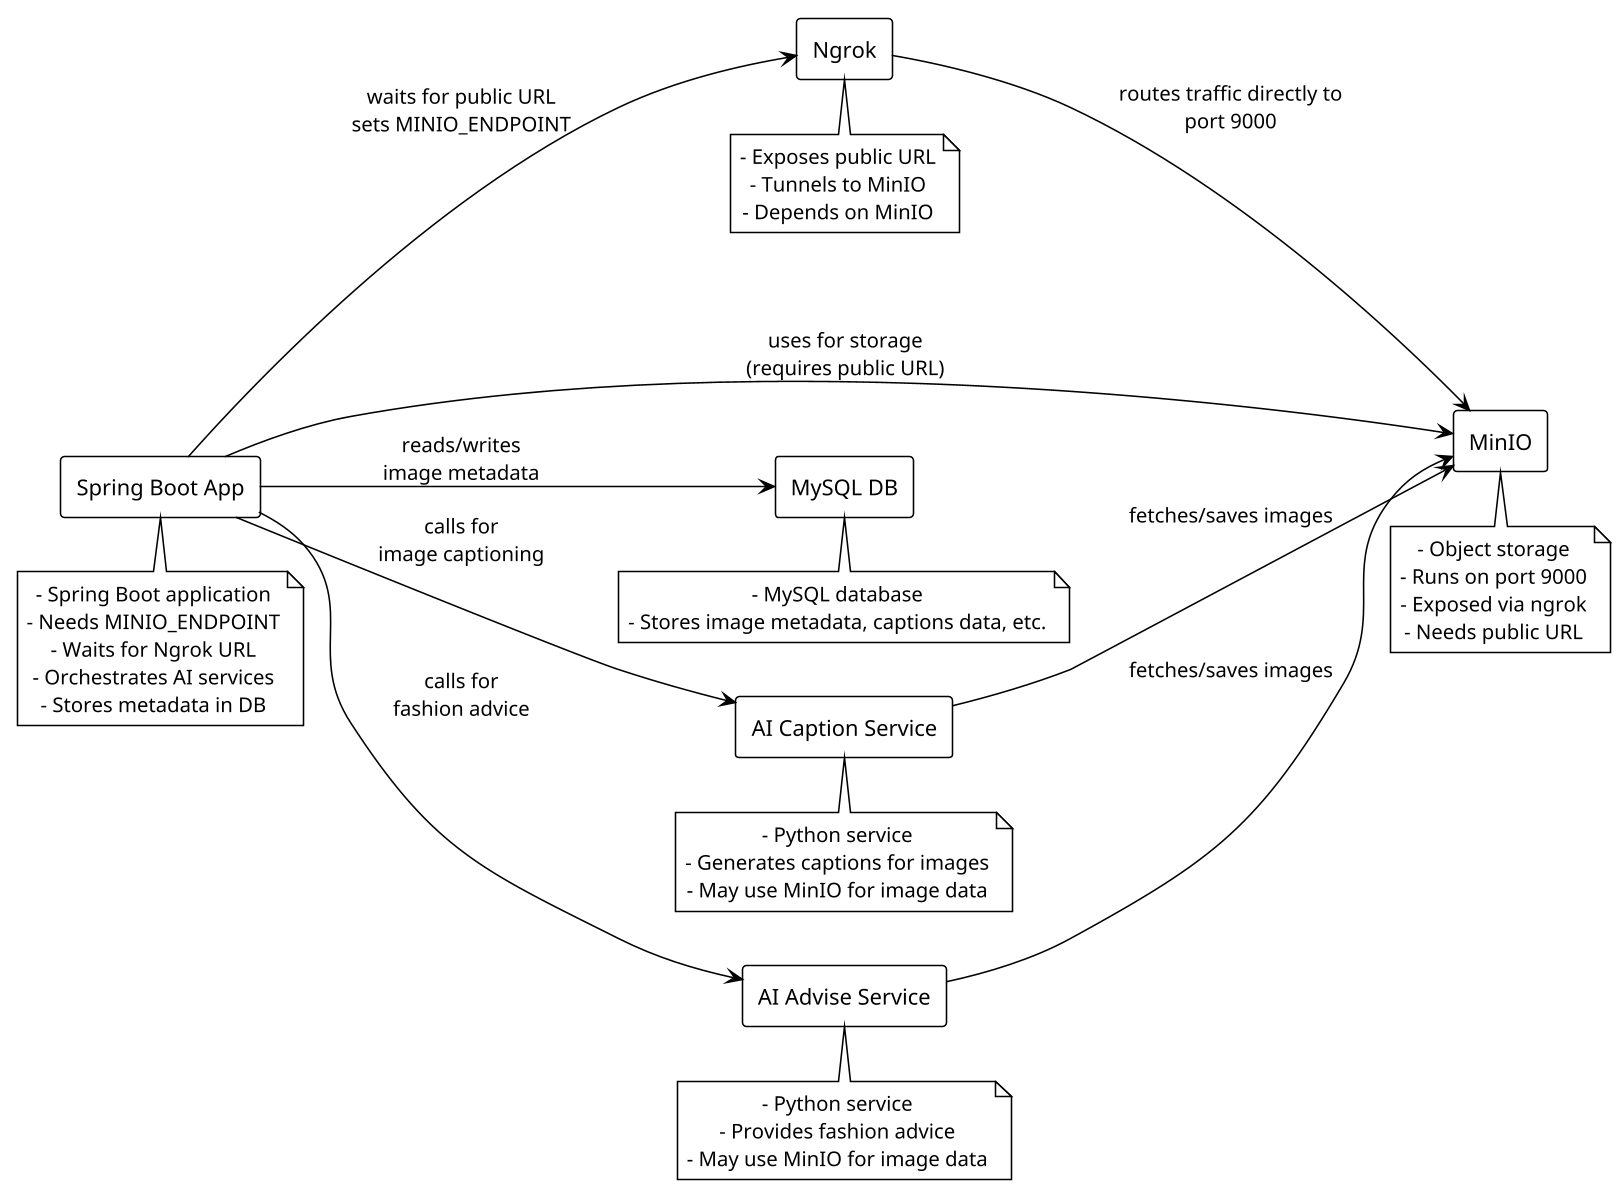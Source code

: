 @startuml
!theme plain
skinparam componentStyle rectangle
skinparam shadowing false
skinparam dpi 150
skinparam defaultTextAlignment center
left to right direction

component [Ngrok] as ngrok
component [MinIO] as minio
component [Spring Boot App] as app
component [MySQL DB] as db
component [AI Caption Service] as ai_caption
component [AI Advise Service] as ai_advise

ngrok --> minio : routes traffic directly to\nport 9000
app --> minio : uses for storage\n(requires public URL)
app --> ngrok : waits for public URL\nsets MINIO_ENDPOINT
app --> db : reads/writes\nimage metadata
app --> ai_caption : calls for\nimage captioning
app --> ai_advise : calls for\nfashion advice
ai_caption --> minio : fetches/saves images
ai_advise --> minio : fetches/saves images

note bottom of ngrok
  - Exposes public URL
  - Tunnels to MinIO
  - Depends on MinIO
end note

note bottom of minio
  - Object storage
  - Runs on port 9000
  - Exposed via ngrok
  - Needs public URL
end note

note bottom of app
  - Spring Boot application
  - Needs MINIO_ENDPOINT
  - Waits for Ngrok URL
  - Orchestrates AI services
  - Stores metadata in DB
end note

note bottom of db
  - MySQL database
  - Stores image metadata, captions data, etc.
end note

note bottom of ai_caption
  - Python service
  - Generates captions for images
  - May use MinIO for image data
end note

note bottom of ai_advise
  - Python service
  - Provides fashion advice
  - May use MinIO for image data
end note

@enduml
